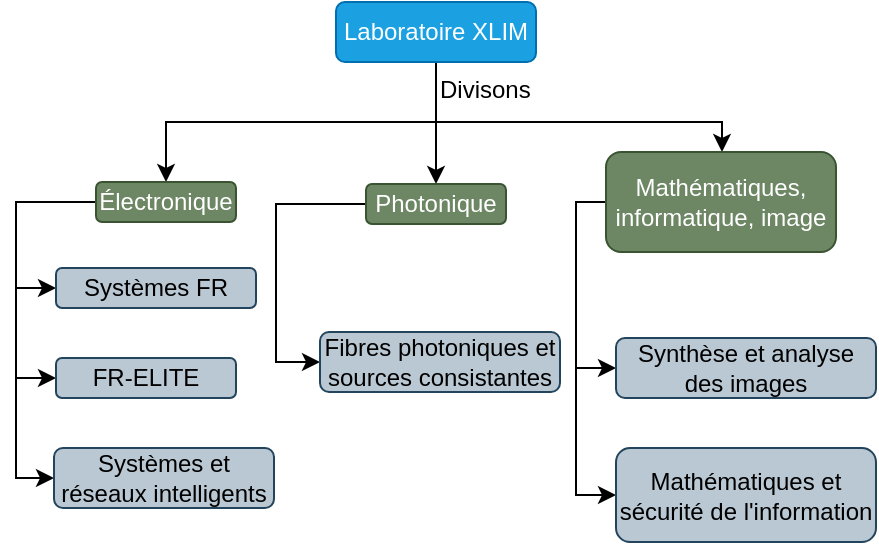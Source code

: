 <mxfile version="19.0.3" type="device"><diagram id="0rh00HUBzx7_S859zuoE" name="Page-1"><mxGraphModel dx="616" dy="681" grid="1" gridSize="10" guides="1" tooltips="1" connect="1" arrows="1" fold="1" page="1" pageScale="1" pageWidth="850" pageHeight="1100" math="0" shadow="0"><root><mxCell id="0"/><mxCell id="1" parent="0"/><mxCell id="gHTLtLM1bBd_VXWXy5Jm-8" style="edgeStyle=orthogonalEdgeStyle;rounded=0;orthogonalLoop=1;jettySize=auto;html=1;exitX=0.5;exitY=1;exitDx=0;exitDy=0;entryX=0.5;entryY=0;entryDx=0;entryDy=0;" parent="1" source="gHTLtLM1bBd_VXWXy5Jm-1" target="gHTLtLM1bBd_VXWXy5Jm-3" edge="1"><mxGeometry relative="1" as="geometry"/></mxCell><mxCell id="gHTLtLM1bBd_VXWXy5Jm-9" style="edgeStyle=orthogonalEdgeStyle;rounded=0;orthogonalLoop=1;jettySize=auto;html=1;exitX=0.5;exitY=1;exitDx=0;exitDy=0;entryX=0.5;entryY=0;entryDx=0;entryDy=0;" parent="1" source="gHTLtLM1bBd_VXWXy5Jm-1" target="gHTLtLM1bBd_VXWXy5Jm-6" edge="1"><mxGeometry relative="1" as="geometry"/></mxCell><mxCell id="gHTLtLM1bBd_VXWXy5Jm-12" style="edgeStyle=orthogonalEdgeStyle;rounded=0;orthogonalLoop=1;jettySize=auto;html=1;exitX=0.5;exitY=1;exitDx=0;exitDy=0;" parent="1" source="gHTLtLM1bBd_VXWXy5Jm-1" target="gHTLtLM1bBd_VXWXy5Jm-7" edge="1"><mxGeometry relative="1" as="geometry"><Array as="points"><mxPoint x="230" y="240"/><mxPoint x="373" y="240"/></Array></mxGeometry></mxCell><mxCell id="gHTLtLM1bBd_VXWXy5Jm-1" value="Laboratoire XLIM" style="rounded=1;whiteSpace=wrap;html=1;fillColor=#1ba1e2;fontColor=#ffffff;strokeColor=#006EAF;" parent="1" vertex="1"><mxGeometry x="180" y="180" width="100" height="30" as="geometry"/></mxCell><mxCell id="gHTLtLM1bBd_VXWXy5Jm-16" style="edgeStyle=orthogonalEdgeStyle;rounded=0;orthogonalLoop=1;jettySize=auto;html=1;exitX=0;exitY=0.5;exitDx=0;exitDy=0;entryX=0;entryY=0.5;entryDx=0;entryDy=0;" parent="1" source="gHTLtLM1bBd_VXWXy5Jm-3" target="gHTLtLM1bBd_VXWXy5Jm-13" edge="1"><mxGeometry relative="1" as="geometry"/></mxCell><mxCell id="gHTLtLM1bBd_VXWXy5Jm-17" style="edgeStyle=orthogonalEdgeStyle;rounded=0;orthogonalLoop=1;jettySize=auto;html=1;exitX=0;exitY=0.5;exitDx=0;exitDy=0;entryX=0;entryY=0.5;entryDx=0;entryDy=0;" parent="1" source="gHTLtLM1bBd_VXWXy5Jm-3" target="gHTLtLM1bBd_VXWXy5Jm-14" edge="1"><mxGeometry relative="1" as="geometry"><Array as="points"><mxPoint x="20" y="280"/><mxPoint x="20" y="368"/></Array></mxGeometry></mxCell><mxCell id="gHTLtLM1bBd_VXWXy5Jm-18" style="edgeStyle=orthogonalEdgeStyle;rounded=0;orthogonalLoop=1;jettySize=auto;html=1;exitX=0;exitY=0.5;exitDx=0;exitDy=0;entryX=0;entryY=0.5;entryDx=0;entryDy=0;" parent="1" source="gHTLtLM1bBd_VXWXy5Jm-3" target="gHTLtLM1bBd_VXWXy5Jm-15" edge="1"><mxGeometry relative="1" as="geometry"><Array as="points"><mxPoint x="20" y="280"/><mxPoint x="20" y="418"/></Array></mxGeometry></mxCell><mxCell id="gHTLtLM1bBd_VXWXy5Jm-3" value="Électronique" style="rounded=1;whiteSpace=wrap;html=1;fillColor=#6d8764;fontColor=#ffffff;strokeColor=#3A5431;" parent="1" vertex="1"><mxGeometry x="60" y="270" width="70" height="20" as="geometry"/></mxCell><mxCell id="gHTLtLM1bBd_VXWXy5Jm-20" style="edgeStyle=orthogonalEdgeStyle;rounded=0;orthogonalLoop=1;jettySize=auto;html=1;exitX=0;exitY=0.5;exitDx=0;exitDy=0;entryX=0;entryY=0.5;entryDx=0;entryDy=0;" parent="1" source="gHTLtLM1bBd_VXWXy5Jm-6" target="gHTLtLM1bBd_VXWXy5Jm-19" edge="1"><mxGeometry relative="1" as="geometry"><Array as="points"><mxPoint x="150" y="281"/><mxPoint x="150" y="360"/></Array></mxGeometry></mxCell><mxCell id="gHTLtLM1bBd_VXWXy5Jm-6" value="Photonique" style="rounded=1;whiteSpace=wrap;html=1;fillColor=#6d8764;fontColor=#ffffff;strokeColor=#3A5431;" parent="1" vertex="1"><mxGeometry x="195" y="271" width="70" height="20" as="geometry"/></mxCell><mxCell id="gHTLtLM1bBd_VXWXy5Jm-23" style="edgeStyle=orthogonalEdgeStyle;rounded=0;orthogonalLoop=1;jettySize=auto;html=1;exitX=0;exitY=0.5;exitDx=0;exitDy=0;entryX=0;entryY=0.5;entryDx=0;entryDy=0;" parent="1" source="gHTLtLM1bBd_VXWXy5Jm-7" target="gHTLtLM1bBd_VXWXy5Jm-21" edge="1"><mxGeometry relative="1" as="geometry"><Array as="points"><mxPoint x="300" y="280"/><mxPoint x="300" y="363"/></Array></mxGeometry></mxCell><mxCell id="gHTLtLM1bBd_VXWXy5Jm-24" style="edgeStyle=orthogonalEdgeStyle;rounded=0;orthogonalLoop=1;jettySize=auto;html=1;exitX=0;exitY=0.5;exitDx=0;exitDy=0;entryX=0;entryY=0.5;entryDx=0;entryDy=0;" parent="1" source="gHTLtLM1bBd_VXWXy5Jm-7" target="gHTLtLM1bBd_VXWXy5Jm-22" edge="1"><mxGeometry relative="1" as="geometry"><Array as="points"><mxPoint x="300" y="280"/><mxPoint x="300" y="427"/></Array></mxGeometry></mxCell><mxCell id="gHTLtLM1bBd_VXWXy5Jm-7" value="&lt;div&gt;Mathématiques, informatique, i&lt;span style=&quot;background-color: initial;&quot;&gt;mage&lt;/span&gt;&lt;/div&gt;" style="rounded=1;whiteSpace=wrap;html=1;fillColor=#6d8764;fontColor=#ffffff;strokeColor=#3A5431;" parent="1" vertex="1"><mxGeometry x="315" y="255" width="115" height="50" as="geometry"/></mxCell><mxCell id="gHTLtLM1bBd_VXWXy5Jm-4" value="Divisons" style="text;whiteSpace=wrap;html=1;fillColor=none;" parent="1" vertex="1"><mxGeometry x="230" y="210" width="60" height="20" as="geometry"/></mxCell><mxCell id="gHTLtLM1bBd_VXWXy5Jm-13" value="Systèmes FR" style="rounded=1;whiteSpace=wrap;html=1;fillColor=#bac8d3;strokeColor=#23445d;" parent="1" vertex="1"><mxGeometry x="40" y="313" width="100" height="20" as="geometry"/></mxCell><mxCell id="gHTLtLM1bBd_VXWXy5Jm-14" value="FR-ELITE" style="rounded=1;whiteSpace=wrap;html=1;fillColor=#bac8d3;strokeColor=#23445d;" parent="1" vertex="1"><mxGeometry x="40" y="358" width="90" height="20" as="geometry"/></mxCell><mxCell id="gHTLtLM1bBd_VXWXy5Jm-15" value="Systèmes et réseaux intelligents" style="rounded=1;whiteSpace=wrap;html=1;fillColor=#bac8d3;strokeColor=#23445d;" parent="1" vertex="1"><mxGeometry x="39" y="403" width="110" height="30" as="geometry"/></mxCell><mxCell id="gHTLtLM1bBd_VXWXy5Jm-19" value="Fibres photoniques et sources consistantes" style="rounded=1;whiteSpace=wrap;html=1;fillColor=#bac8d3;strokeColor=#23445d;" parent="1" vertex="1"><mxGeometry x="172" y="345" width="120" height="30" as="geometry"/></mxCell><mxCell id="gHTLtLM1bBd_VXWXy5Jm-21" value="Synthèse et analyse des images" style="rounded=1;whiteSpace=wrap;html=1;fillColor=#bac8d3;strokeColor=#23445d;" parent="1" vertex="1"><mxGeometry x="320" y="348" width="130" height="30" as="geometry"/></mxCell><mxCell id="gHTLtLM1bBd_VXWXy5Jm-22" value="Mathématiques et sécurité de l'information" style="rounded=1;whiteSpace=wrap;html=1;fillColor=#bac8d3;strokeColor=#23445d;" parent="1" vertex="1"><mxGeometry x="320" y="403" width="130" height="47" as="geometry"/></mxCell></root></mxGraphModel></diagram></mxfile>